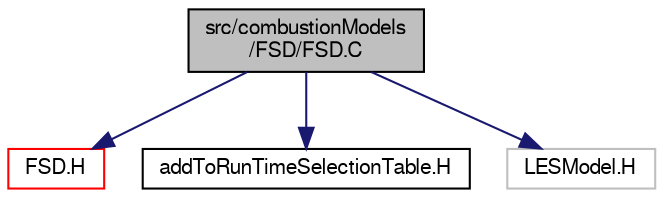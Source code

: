 digraph "src/combustionModels/FSD/FSD.C"
{
  bgcolor="transparent";
  edge [fontname="FreeSans",fontsize="10",labelfontname="FreeSans",labelfontsize="10"];
  node [fontname="FreeSans",fontsize="10",shape=record];
  Node0 [label="src/combustionModels\l/FSD/FSD.C",height=0.2,width=0.4,color="black", fillcolor="grey75", style="filled", fontcolor="black"];
  Node0 -> Node1 [color="midnightblue",fontsize="10",style="solid",fontname="FreeSans"];
  Node1 [label="FSD.H",height=0.2,width=0.4,color="red",URL="$a00026.html"];
  Node0 -> Node322 [color="midnightblue",fontsize="10",style="solid",fontname="FreeSans"];
  Node322 [label="addToRunTimeSelectionTable.H",height=0.2,width=0.4,color="black",URL="$a09263.html",tooltip="Macros for easy insertion into run-time selection tables. "];
  Node0 -> Node323 [color="midnightblue",fontsize="10",style="solid",fontname="FreeSans"];
  Node323 [label="LESModel.H",height=0.2,width=0.4,color="grey75"];
}
